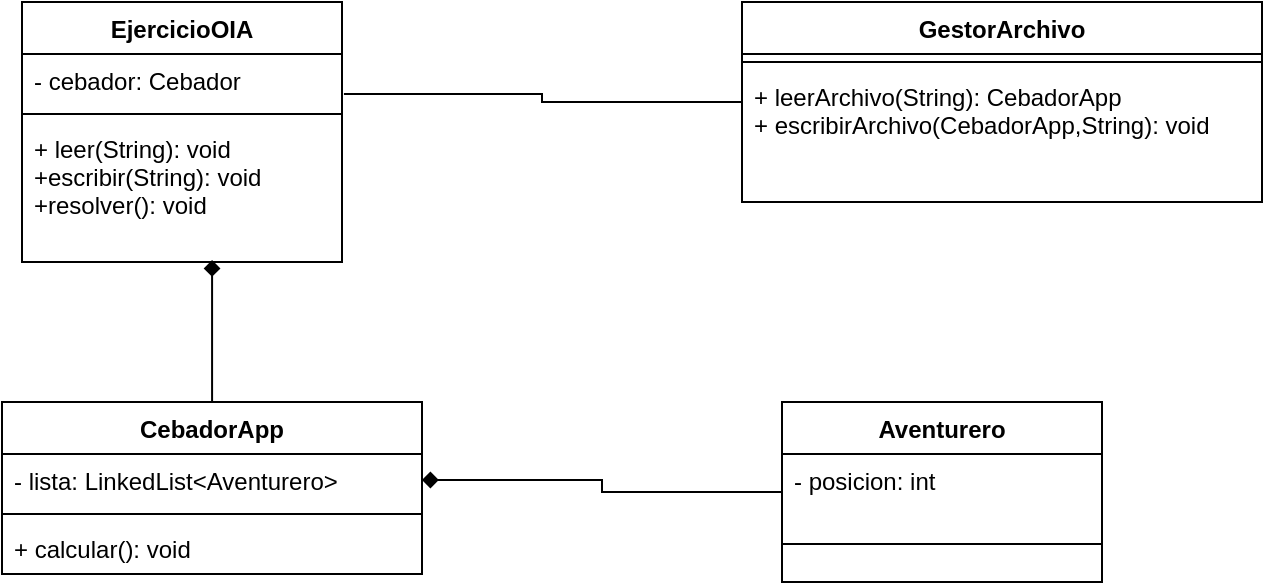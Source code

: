 <mxfile version="18.0.7" type="device"><diagram id="H6w4ZvvWhpQ02-y-N31Q" name="Page-1"><mxGraphModel dx="1182" dy="732" grid="1" gridSize="10" guides="1" tooltips="1" connect="1" arrows="1" fold="1" page="1" pageScale="1" pageWidth="827" pageHeight="1169" math="0" shadow="0"><root><mxCell id="0"/><mxCell id="1" parent="0"/><mxCell id="T7EJiTwH5Y_-2O4j1svg-17" style="edgeStyle=orthogonalEdgeStyle;rounded=0;orthogonalLoop=1;jettySize=auto;html=1;entryX=1.006;entryY=0.769;entryDx=0;entryDy=0;entryPerimeter=0;endArrow=none;endFill=0;" edge="1" parent="1" source="T7EJiTwH5Y_-2O4j1svg-5" target="T7EJiTwH5Y_-2O4j1svg-2"><mxGeometry relative="1" as="geometry"/></mxCell><mxCell id="T7EJiTwH5Y_-2O4j1svg-5" value="GestorArchivo" style="swimlane;fontStyle=1;align=center;verticalAlign=top;childLayout=stackLayout;horizontal=1;startSize=26;horizontalStack=0;resizeParent=1;resizeParentMax=0;resizeLast=0;collapsible=1;marginBottom=0;" vertex="1" parent="1"><mxGeometry x="540" y="150" width="260" height="100" as="geometry"/></mxCell><mxCell id="T7EJiTwH5Y_-2O4j1svg-7" value="" style="line;strokeWidth=1;fillColor=none;align=left;verticalAlign=middle;spacingTop=-1;spacingLeft=3;spacingRight=3;rotatable=0;labelPosition=right;points=[];portConstraint=eastwest;" vertex="1" parent="T7EJiTwH5Y_-2O4j1svg-5"><mxGeometry y="26" width="260" height="8" as="geometry"/></mxCell><mxCell id="T7EJiTwH5Y_-2O4j1svg-8" value="+ leerArchivo(String): CebadorApp&#10;+ escribirArchivo(CebadorApp,String): void" style="text;strokeColor=none;fillColor=none;align=left;verticalAlign=top;spacingLeft=4;spacingRight=4;overflow=hidden;rotatable=0;points=[[0,0.5],[1,0.5]];portConstraint=eastwest;" vertex="1" parent="T7EJiTwH5Y_-2O4j1svg-5"><mxGeometry y="34" width="260" height="66" as="geometry"/></mxCell><mxCell id="T7EJiTwH5Y_-2O4j1svg-21" style="edgeStyle=orthogonalEdgeStyle;rounded=0;orthogonalLoop=1;jettySize=auto;html=1;entryX=0.594;entryY=0.986;entryDx=0;entryDy=0;entryPerimeter=0;endArrow=diamond;endFill=1;" edge="1" parent="1" source="T7EJiTwH5Y_-2O4j1svg-9" target="T7EJiTwH5Y_-2O4j1svg-4"><mxGeometry relative="1" as="geometry"/></mxCell><mxCell id="T7EJiTwH5Y_-2O4j1svg-9" value="CebadorApp" style="swimlane;fontStyle=1;align=center;verticalAlign=top;childLayout=stackLayout;horizontal=1;startSize=26;horizontalStack=0;resizeParent=1;resizeParentMax=0;resizeLast=0;collapsible=1;marginBottom=0;" vertex="1" parent="1"><mxGeometry x="170" y="350" width="210" height="86" as="geometry"/></mxCell><mxCell id="T7EJiTwH5Y_-2O4j1svg-10" value="- lista: LinkedList&lt;Aventurero&gt;" style="text;strokeColor=none;fillColor=none;align=left;verticalAlign=top;spacingLeft=4;spacingRight=4;overflow=hidden;rotatable=0;points=[[0,0.5],[1,0.5]];portConstraint=eastwest;" vertex="1" parent="T7EJiTwH5Y_-2O4j1svg-9"><mxGeometry y="26" width="210" height="26" as="geometry"/></mxCell><mxCell id="T7EJiTwH5Y_-2O4j1svg-11" value="" style="line;strokeWidth=1;fillColor=none;align=left;verticalAlign=middle;spacingTop=-1;spacingLeft=3;spacingRight=3;rotatable=0;labelPosition=right;points=[];portConstraint=eastwest;" vertex="1" parent="T7EJiTwH5Y_-2O4j1svg-9"><mxGeometry y="52" width="210" height="8" as="geometry"/></mxCell><mxCell id="T7EJiTwH5Y_-2O4j1svg-12" value="+ calcular(): void" style="text;strokeColor=none;fillColor=none;align=left;verticalAlign=top;spacingLeft=4;spacingRight=4;overflow=hidden;rotatable=0;points=[[0,0.5],[1,0.5]];portConstraint=eastwest;" vertex="1" parent="T7EJiTwH5Y_-2O4j1svg-9"><mxGeometry y="60" width="210" height="26" as="geometry"/></mxCell><mxCell id="T7EJiTwH5Y_-2O4j1svg-18" style="edgeStyle=orthogonalEdgeStyle;rounded=0;orthogonalLoop=1;jettySize=auto;html=1;entryX=1;entryY=0.5;entryDx=0;entryDy=0;endArrow=diamond;endFill=1;" edge="1" parent="1" source="T7EJiTwH5Y_-2O4j1svg-13" target="T7EJiTwH5Y_-2O4j1svg-10"><mxGeometry relative="1" as="geometry"/></mxCell><mxCell id="T7EJiTwH5Y_-2O4j1svg-13" value="Aventurero" style="swimlane;fontStyle=1;align=center;verticalAlign=top;childLayout=stackLayout;horizontal=1;startSize=26;horizontalStack=0;resizeParent=1;resizeParentMax=0;resizeLast=0;collapsible=1;marginBottom=0;" vertex="1" parent="1"><mxGeometry x="560" y="350" width="160" height="90" as="geometry"/></mxCell><mxCell id="T7EJiTwH5Y_-2O4j1svg-14" value="- posicion: int" style="text;strokeColor=none;fillColor=none;align=left;verticalAlign=top;spacingLeft=4;spacingRight=4;overflow=hidden;rotatable=0;points=[[0,0.5],[1,0.5]];portConstraint=eastwest;" vertex="1" parent="T7EJiTwH5Y_-2O4j1svg-13"><mxGeometry y="26" width="160" height="26" as="geometry"/></mxCell><mxCell id="T7EJiTwH5Y_-2O4j1svg-15" value="" style="line;strokeWidth=1;fillColor=none;align=left;verticalAlign=middle;spacingTop=-1;spacingLeft=3;spacingRight=3;rotatable=0;labelPosition=right;points=[];portConstraint=eastwest;" vertex="1" parent="T7EJiTwH5Y_-2O4j1svg-13"><mxGeometry y="52" width="160" height="38" as="geometry"/></mxCell><mxCell id="T7EJiTwH5Y_-2O4j1svg-1" value="EjercicioOIA" style="swimlane;fontStyle=1;align=center;verticalAlign=top;childLayout=stackLayout;horizontal=1;startSize=26;horizontalStack=0;resizeParent=1;resizeParentMax=0;resizeLast=0;collapsible=1;marginBottom=0;" vertex="1" parent="1"><mxGeometry x="180" y="150" width="160" height="130" as="geometry"/></mxCell><mxCell id="T7EJiTwH5Y_-2O4j1svg-2" value="- cebador: Cebador" style="text;strokeColor=none;fillColor=none;align=left;verticalAlign=top;spacingLeft=4;spacingRight=4;overflow=hidden;rotatable=0;points=[[0,0.5],[1,0.5]];portConstraint=eastwest;" vertex="1" parent="T7EJiTwH5Y_-2O4j1svg-1"><mxGeometry y="26" width="160" height="26" as="geometry"/></mxCell><mxCell id="T7EJiTwH5Y_-2O4j1svg-3" value="" style="line;strokeWidth=1;fillColor=none;align=left;verticalAlign=middle;spacingTop=-1;spacingLeft=3;spacingRight=3;rotatable=0;labelPosition=right;points=[];portConstraint=eastwest;" vertex="1" parent="T7EJiTwH5Y_-2O4j1svg-1"><mxGeometry y="52" width="160" height="8" as="geometry"/></mxCell><mxCell id="T7EJiTwH5Y_-2O4j1svg-4" value="+ leer(String): void&#10;+escribir(String): void&#10;+resolver(): void" style="text;strokeColor=none;fillColor=none;align=left;verticalAlign=top;spacingLeft=4;spacingRight=4;overflow=hidden;rotatable=0;points=[[0,0.5],[1,0.5]];portConstraint=eastwest;" vertex="1" parent="T7EJiTwH5Y_-2O4j1svg-1"><mxGeometry y="60" width="160" height="70" as="geometry"/></mxCell></root></mxGraphModel></diagram></mxfile>